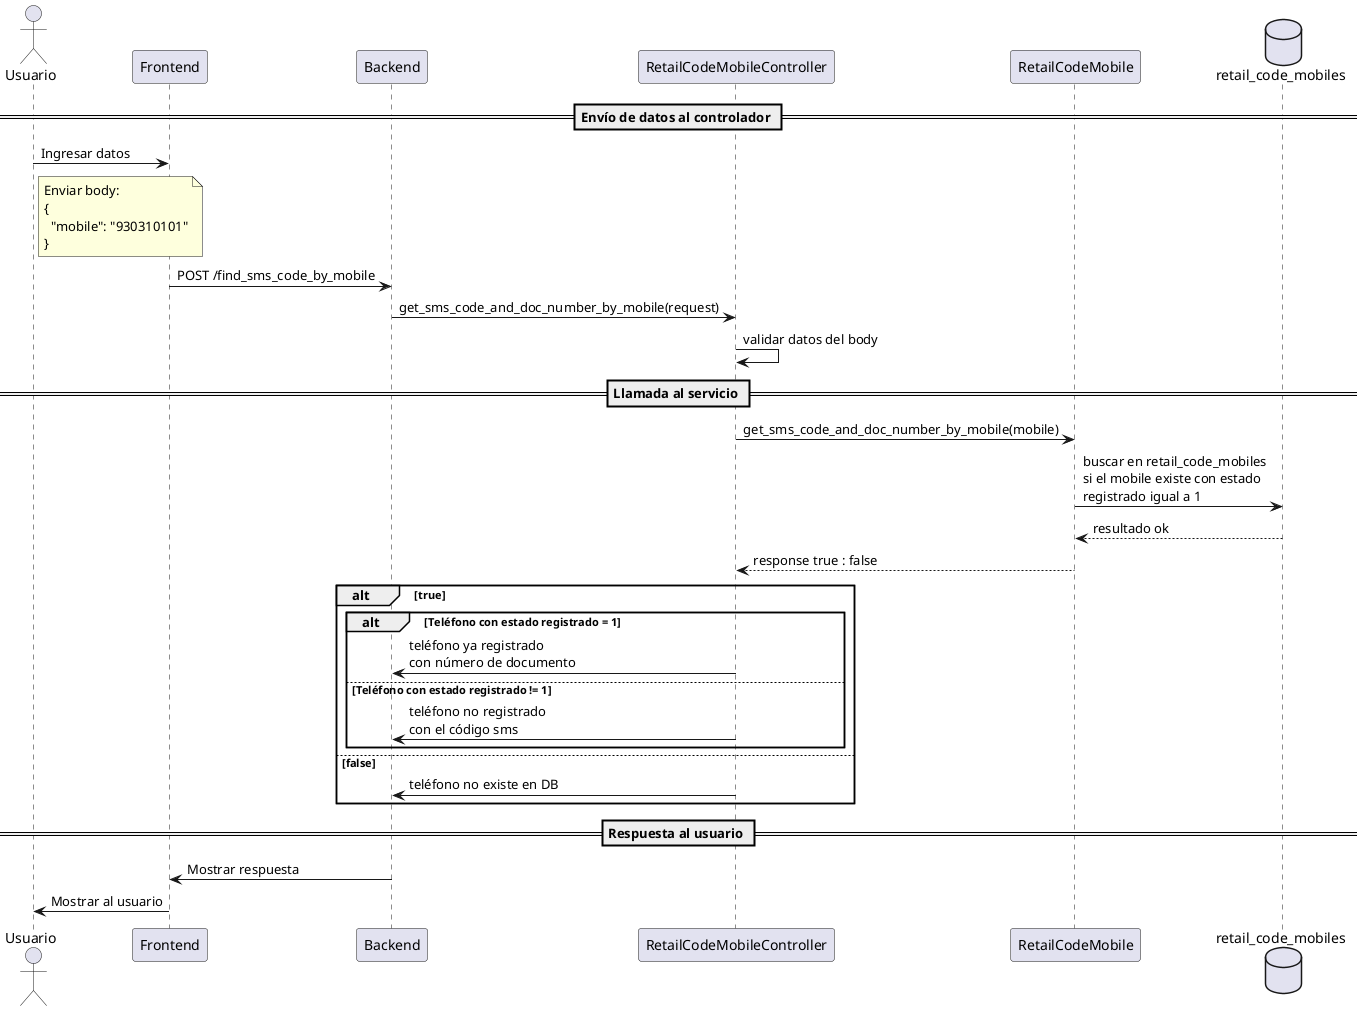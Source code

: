 @startuml find_sms_code_by_mobile
actor Usuario
participant Frontend
participant Backend
participant RetailCodeMobileController
participant RetailCodeMobile
database DB as "retail_code_mobiles"

== Envío de datos al controlador ==
Usuario -> Frontend : Ingresar datos
note right of Usuario
  Enviar body:
  {
    "mobile": "930310101"
  }
end note
Frontend -> Backend : POST /find_sms_code_by_mobile
Backend -> RetailCodeMobileController : get_sms_code_and_doc_number_by_mobile(request)
RetailCodeMobileController -> RetailCodeMobileController : validar datos del body

== Llamada al servicio ==
RetailCodeMobileController -> RetailCodeMobile : get_sms_code_and_doc_number_by_mobile(mobile)
RetailCodeMobile -> DB : buscar en retail_code_mobiles\nsi el mobile existe con estado\nregistrado igual a 1 
DB --> RetailCodeMobile : resultado ok
RetailCodeMobile --> RetailCodeMobileController : response true : false

alt true
    alt Teléfono con estado registrado = 1
        RetailCodeMobileController -> Backend : teléfono ya registrado\ncon número de documento
    else Teléfono con estado registrado != 1
        RetailCodeMobileController -> Backend : teléfono no registrado\ncon el código sms
    end
else false
    RetailCodeMobileController -> Backend : teléfono no existe en DB
end

== Respuesta al usuario ==
Backend -> Frontend : Mostrar respuesta
Frontend -> Usuario : Mostrar al usuario
@enduml